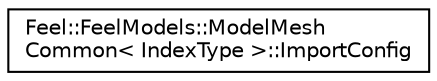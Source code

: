 digraph "Graphical Class Hierarchy"
{
 // LATEX_PDF_SIZE
  edge [fontname="Helvetica",fontsize="10",labelfontname="Helvetica",labelfontsize="10"];
  node [fontname="Helvetica",fontsize="10",shape=record];
  rankdir="LR";
  Node0 [label="Feel::FeelModels::ModelMesh\lCommon\< IndexType \>::ImportConfig",height=0.2,width=0.4,color="black", fillcolor="white", style="filled",URL="$classFeel_1_1FeelModels_1_1ModelMeshCommon_1_1ImportConfig.html",tooltip=" "];
}
